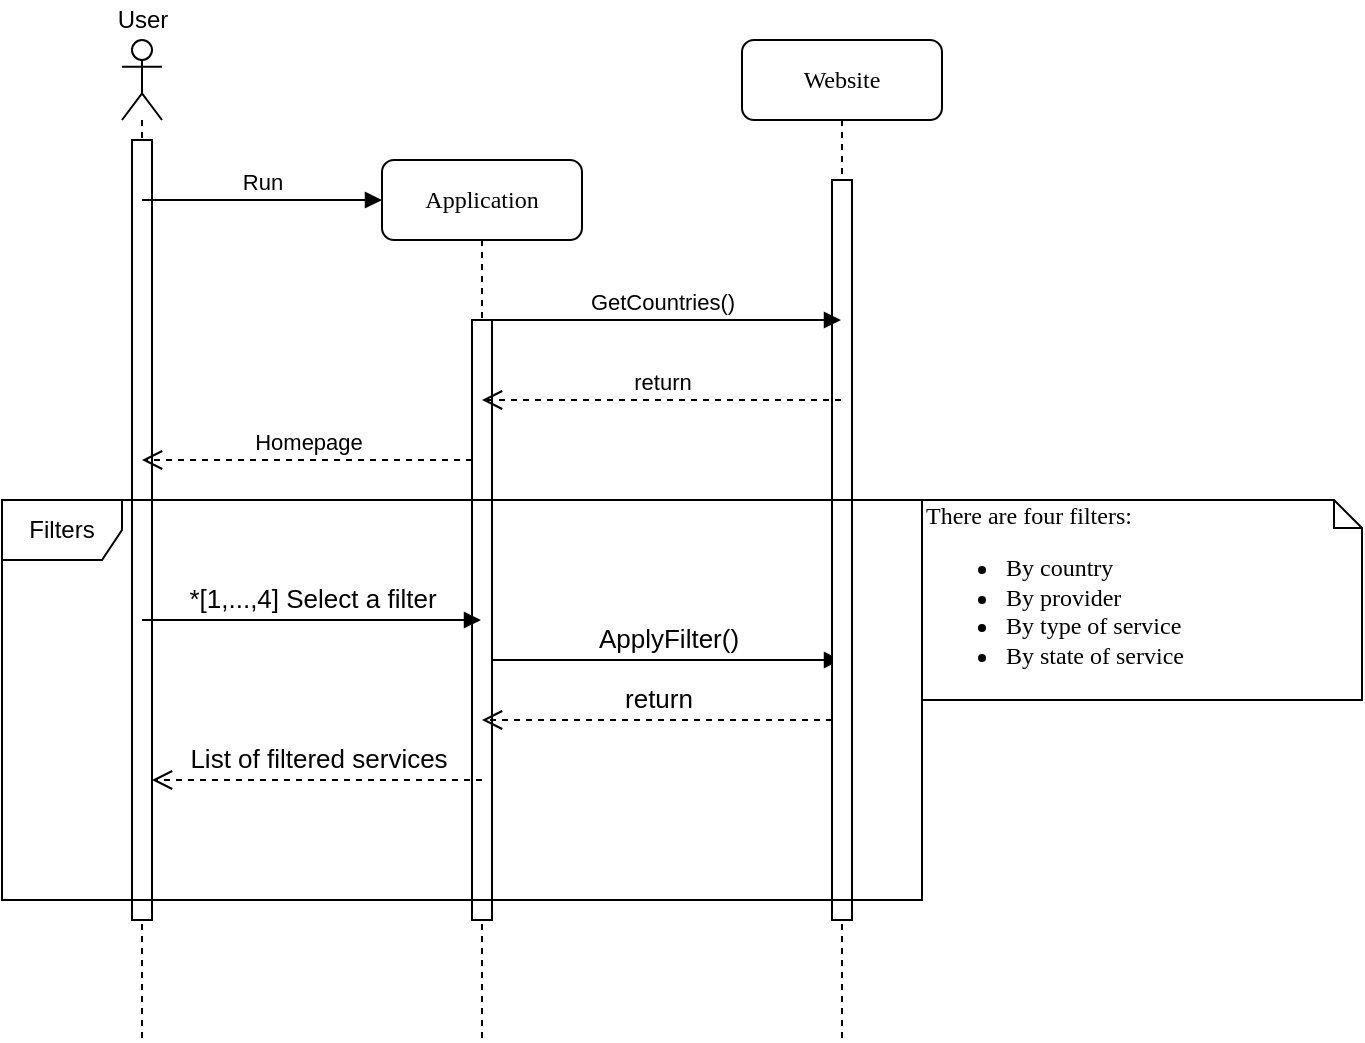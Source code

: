 <mxfile version="18.0.3" type="google"><diagram name="Page-1" id="13e1069c-82ec-6db2-03f1-153e76fe0fe0"><mxGraphModel grid="0" page="1" gridSize="10" guides="1" tooltips="1" connect="1" arrows="1" fold="1" pageScale="1" pageWidth="1100" pageHeight="850" background="none" math="0" shadow="0"><root><mxCell id="0"/><mxCell id="1" parent="0"/><mxCell id="7baba1c4bc27f4b0-2" value="Application" style="shape=umlLifeline;perimeter=lifelinePerimeter;whiteSpace=wrap;html=1;container=1;collapsible=0;recursiveResize=0;outlineConnect=0;rounded=1;shadow=0;comic=0;labelBackgroundColor=none;strokeWidth=1;fontFamily=Verdana;fontSize=12;align=center;" vertex="1" parent="1"><mxGeometry x="270" y="80" width="100" height="440" as="geometry"/></mxCell><mxCell id="6ZS5YOBBlSAf_PpYDERX-23" style="edgeStyle=orthogonalEdgeStyle;rounded=0;orthogonalLoop=1;jettySize=auto;html=1;" edge="1" parent="7baba1c4bc27f4b0-2" source="7baba1c4bc27f4b0-10" target="7baba1c4bc27f4b0-2"><mxGeometry relative="1" as="geometry"><Array as="points"><mxPoint x="50" y="360"/><mxPoint x="50" y="360"/></Array></mxGeometry></mxCell><mxCell id="7baba1c4bc27f4b0-10" value="" style="html=1;points=[];perimeter=orthogonalPerimeter;rounded=0;shadow=0;comic=0;labelBackgroundColor=none;strokeWidth=1;fontFamily=Verdana;fontSize=12;align=center;" vertex="1" parent="7baba1c4bc27f4b0-2"><mxGeometry x="45" y="80" width="10" height="300" as="geometry"/></mxCell><mxCell id="6ZS5YOBBlSAf_PpYDERX-40" value="ApplyFilter()" style="html=1;verticalAlign=bottom;endArrow=block;rounded=0;fontSize=13;" edge="1" parent="7baba1c4bc27f4b0-2" target="7baba1c4bc27f4b0-3"><mxGeometry width="80" relative="1" as="geometry"><mxPoint x="55" y="250" as="sourcePoint"/><mxPoint x="135" y="250" as="targetPoint"/></mxGeometry></mxCell><mxCell id="7baba1c4bc27f4b0-3" value="Website" style="shape=umlLifeline;perimeter=lifelinePerimeter;whiteSpace=wrap;html=1;container=1;collapsible=0;recursiveResize=0;outlineConnect=0;rounded=1;shadow=0;comic=0;labelBackgroundColor=none;strokeWidth=1;fontFamily=Verdana;fontSize=12;align=center;" vertex="1" parent="1"><mxGeometry x="450" y="20" width="100" height="500" as="geometry"/></mxCell><mxCell id="6ZS5YOBBlSAf_PpYDERX-11" value="" style="html=1;points=[];perimeter=orthogonalPerimeter;" vertex="1" parent="7baba1c4bc27f4b0-3"><mxGeometry x="45" y="70" width="10" height="370" as="geometry"/></mxCell><mxCell id="7baba1c4bc27f4b0-45" value="There are four filters:&lt;br&gt;&lt;ul&gt;&lt;li&gt;By country&lt;/li&gt;&lt;li&gt;By provider&lt;/li&gt;&lt;li&gt;By type of service&lt;/li&gt;&lt;li&gt;By state of service&lt;/li&gt;&lt;/ul&gt;" style="shape=note;whiteSpace=wrap;html=1;size=14;verticalAlign=top;align=left;spacingTop=-6;rounded=0;shadow=0;comic=0;labelBackgroundColor=none;strokeWidth=1;fontFamily=Verdana;fontSize=12" vertex="1" parent="1"><mxGeometry x="540" y="250" width="220" height="100" as="geometry"/></mxCell><mxCell id="6ZS5YOBBlSAf_PpYDERX-1" value="" style="shape=umlLifeline;participant=umlActor;perimeter=lifelinePerimeter;whiteSpace=wrap;html=1;container=1;collapsible=0;recursiveResize=0;verticalAlign=top;spacingTop=36;outlineConnect=0;size=40;" vertex="1" parent="1"><mxGeometry x="140" y="20" width="20" height="500" as="geometry"/></mxCell><mxCell id="6ZS5YOBBlSAf_PpYDERX-3" value="" style="html=1;points=[];perimeter=orthogonalPerimeter;" vertex="1" parent="6ZS5YOBBlSAf_PpYDERX-1"><mxGeometry x="5" y="50" width="10" height="390" as="geometry"/></mxCell><mxCell id="6ZS5YOBBlSAf_PpYDERX-22" value="Run" style="html=1;verticalAlign=bottom;endArrow=block;rounded=0;" edge="1" parent="1" source="6ZS5YOBBlSAf_PpYDERX-1"><mxGeometry width="80" relative="1" as="geometry"><mxPoint x="190" y="100" as="sourcePoint"/><mxPoint x="270" y="100" as="targetPoint"/></mxGeometry></mxCell><mxCell id="6ZS5YOBBlSAf_PpYDERX-2" value="User" style="text;html=1;align=center;verticalAlign=middle;resizable=0;points=[];autosize=1;strokeColor=none;fillColor=none;" vertex="1" parent="1"><mxGeometry x="130" width="40" height="20" as="geometry"/></mxCell><mxCell id="6ZS5YOBBlSAf_PpYDERX-27" value="GetCountries()" style="html=1;verticalAlign=bottom;endArrow=block;rounded=0;" edge="1" parent="1" target="7baba1c4bc27f4b0-3"><mxGeometry width="80" relative="1" as="geometry"><mxPoint x="320" y="160" as="sourcePoint"/><mxPoint x="400" y="160" as="targetPoint"/></mxGeometry></mxCell><mxCell id="6ZS5YOBBlSAf_PpYDERX-28" value="return" style="html=1;verticalAlign=bottom;endArrow=open;dashed=1;endSize=8;rounded=0;" edge="1" parent="1" source="7baba1c4bc27f4b0-3" target="7baba1c4bc27f4b0-2"><mxGeometry relative="1" as="geometry"><mxPoint x="450" y="200" as="sourcePoint"/><mxPoint x="370" y="200" as="targetPoint"/><Array as="points"><mxPoint x="420" y="200"/></Array></mxGeometry></mxCell><mxCell id="6ZS5YOBBlSAf_PpYDERX-15" value="Homepage" style="html=1;verticalAlign=bottom;endArrow=open;dashed=1;endSize=8;rounded=0;" edge="1" parent="1"><mxGeometry relative="1" as="geometry"><mxPoint x="315" y="230" as="sourcePoint"/><mxPoint x="150" y="230" as="targetPoint"/></mxGeometry></mxCell><mxCell id="6ZS5YOBBlSAf_PpYDERX-39" value="*[1,...,4] Select a filter" style="html=1;verticalAlign=bottom;endArrow=block;rounded=0;fontSize=13;" edge="1" parent="1" target="7baba1c4bc27f4b0-2"><mxGeometry width="80" relative="1" as="geometry"><mxPoint x="150" y="310" as="sourcePoint"/><mxPoint x="230" y="310" as="targetPoint"/></mxGeometry></mxCell><mxCell id="6ZS5YOBBlSAf_PpYDERX-44" value="return" style="html=1;verticalAlign=bottom;endArrow=open;dashed=1;endSize=8;rounded=0;fontSize=13;" edge="1" parent="1" source="6ZS5YOBBlSAf_PpYDERX-11"><mxGeometry relative="1" as="geometry"><mxPoint x="400" y="360" as="sourcePoint"/><mxPoint x="320" y="360" as="targetPoint"/><Array as="points"><mxPoint x="410" y="360"/><mxPoint x="400" y="360"/></Array></mxGeometry></mxCell><mxCell id="6ZS5YOBBlSAf_PpYDERX-46" value="List of filtered services" style="html=1;verticalAlign=bottom;endArrow=open;dashed=1;endSize=8;rounded=0;fontSize=13;" edge="1" parent="1" target="6ZS5YOBBlSAf_PpYDERX-3"><mxGeometry relative="1" as="geometry"><mxPoint x="320" y="390" as="sourcePoint"/><mxPoint x="240" y="390" as="targetPoint"/></mxGeometry></mxCell><mxCell id="6ZS5YOBBlSAf_PpYDERX-30" value="Filters" style="shape=umlFrame;whiteSpace=wrap;html=1;" vertex="1" parent="1"><mxGeometry x="80" y="250" width="460" height="200" as="geometry"/></mxCell></root></mxGraphModel></diagram></mxfile>